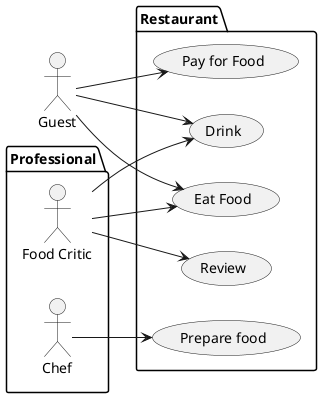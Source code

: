 @startuml

'Example Use Case Diagram
'For documentation see https://plantuml.com/use-case-diagram

left to right direction
actor Guest as g
package Professional {
  actor Chef as c
  actor "Food Critic" as fc
}
package Restaurant {
  usecase "Eat Food" as UC1
  usecase "Pay for Food" as UC2
  usecase "Drink" as UC3
  usecase "Prepare food" as UC5
  usecase "Review" as UC4
}
fc --> UC4
fc --> UC1
fc --> UC3
c --> UC5
g --> UC1
g --> UC2
g --> UC3
@enduml
